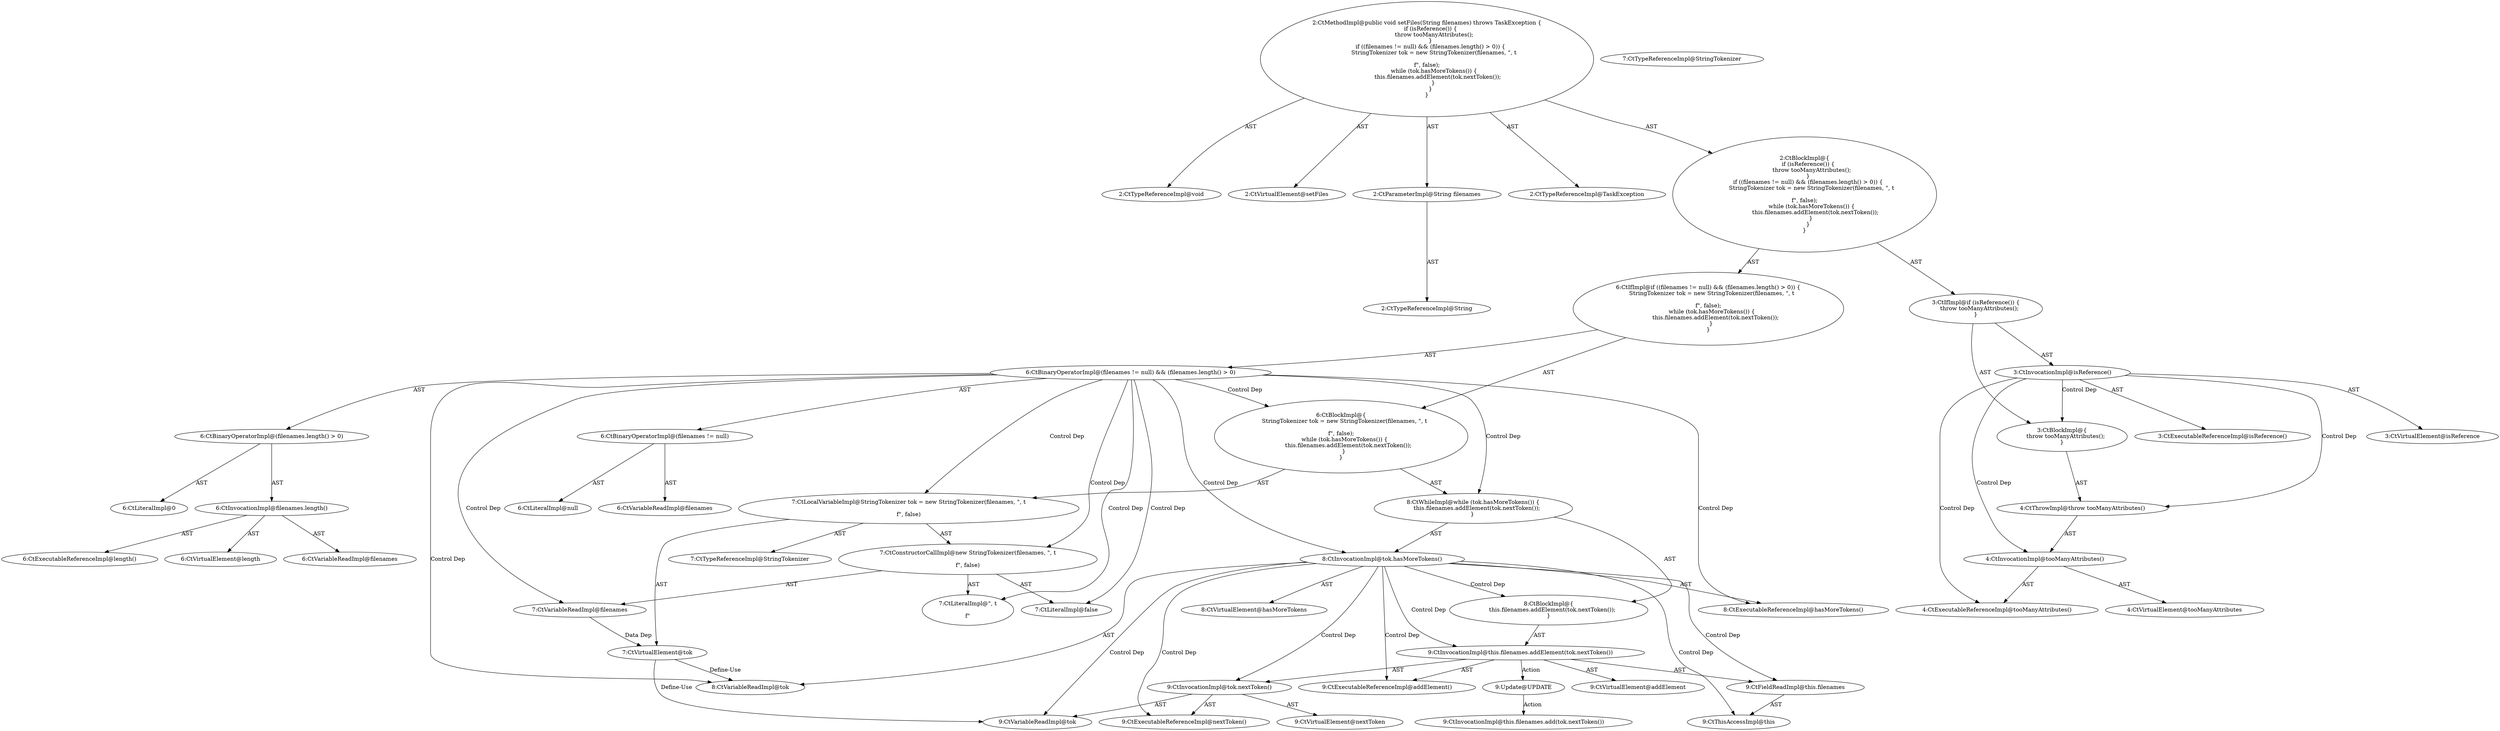 digraph "setFiles#?,String" {
0 [label="2:CtTypeReferenceImpl@void" shape=ellipse]
1 [label="2:CtVirtualElement@setFiles" shape=ellipse]
2 [label="2:CtParameterImpl@String filenames" shape=ellipse]
3 [label="2:CtTypeReferenceImpl@String" shape=ellipse]
4 [label="2:CtTypeReferenceImpl@TaskException" shape=ellipse]
5 [label="3:CtExecutableReferenceImpl@isReference()" shape=ellipse]
6 [label="3:CtVirtualElement@isReference" shape=ellipse]
7 [label="3:CtInvocationImpl@isReference()" shape=ellipse]
8 [label="4:CtExecutableReferenceImpl@tooManyAttributes()" shape=ellipse]
9 [label="4:CtVirtualElement@tooManyAttributes" shape=ellipse]
10 [label="4:CtInvocationImpl@tooManyAttributes()" shape=ellipse]
11 [label="4:CtThrowImpl@throw tooManyAttributes()" shape=ellipse]
12 [label="3:CtBlockImpl@\{
    throw tooManyAttributes();
\}" shape=ellipse]
13 [label="3:CtIfImpl@if (isReference()) \{
    throw tooManyAttributes();
\}" shape=ellipse]
14 [label="6:CtVariableReadImpl@filenames" shape=ellipse]
15 [label="6:CtLiteralImpl@null" shape=ellipse]
16 [label="6:CtBinaryOperatorImpl@(filenames != null)" shape=ellipse]
17 [label="6:CtExecutableReferenceImpl@length()" shape=ellipse]
18 [label="6:CtVirtualElement@length" shape=ellipse]
19 [label="6:CtVariableReadImpl@filenames" shape=ellipse]
20 [label="6:CtInvocationImpl@filenames.length()" shape=ellipse]
21 [label="6:CtLiteralImpl@0" shape=ellipse]
22 [label="6:CtBinaryOperatorImpl@(filenames.length() > 0)" shape=ellipse]
23 [label="6:CtBinaryOperatorImpl@(filenames != null) && (filenames.length() > 0)" shape=ellipse]
24 [label="7:CtTypeReferenceImpl@StringTokenizer" shape=ellipse]
25 [label="7:CtTypeReferenceImpl@StringTokenizer" shape=ellipse]
26 [label="7:CtVariableReadImpl@filenames" shape=ellipse]
27 [label="7:CtLiteralImpl@\", \t\n\r\f\"" shape=ellipse]
28 [label="7:CtLiteralImpl@false" shape=ellipse]
29 [label="7:CtConstructorCallImpl@new StringTokenizer(filenames, \", \t\n\r\f\", false)" shape=ellipse]
30 [label="7:CtVirtualElement@tok" shape=ellipse]
31 [label="7:CtLocalVariableImpl@StringTokenizer tok = new StringTokenizer(filenames, \", \t\n\r\f\", false)" shape=ellipse]
32 [label="8:CtExecutableReferenceImpl@hasMoreTokens()" shape=ellipse]
33 [label="8:CtVirtualElement@hasMoreTokens" shape=ellipse]
34 [label="8:CtVariableReadImpl@tok" shape=ellipse]
35 [label="8:CtInvocationImpl@tok.hasMoreTokens()" shape=ellipse]
36 [label="9:CtExecutableReferenceImpl@addElement()" shape=ellipse]
37 [label="9:CtVirtualElement@addElement" shape=ellipse]
38 [label="9:CtThisAccessImpl@this" shape=ellipse]
39 [label="9:CtFieldReadImpl@this.filenames" shape=ellipse]
40 [label="9:CtExecutableReferenceImpl@nextToken()" shape=ellipse]
41 [label="9:CtVirtualElement@nextToken" shape=ellipse]
42 [label="9:CtVariableReadImpl@tok" shape=ellipse]
43 [label="9:CtInvocationImpl@tok.nextToken()" shape=ellipse]
44 [label="9:CtInvocationImpl@this.filenames.addElement(tok.nextToken())" shape=ellipse]
45 [label="8:CtBlockImpl@\{
    this.filenames.addElement(tok.nextToken());
\}" shape=ellipse]
46 [label="8:CtWhileImpl@while (tok.hasMoreTokens()) \{
    this.filenames.addElement(tok.nextToken());
\} " shape=ellipse]
47 [label="6:CtBlockImpl@\{
    StringTokenizer tok = new StringTokenizer(filenames, \", \t\n\r\f\", false);
    while (tok.hasMoreTokens()) \{
        this.filenames.addElement(tok.nextToken());
    \} 
\}" shape=ellipse]
48 [label="6:CtIfImpl@if ((filenames != null) && (filenames.length() > 0)) \{
    StringTokenizer tok = new StringTokenizer(filenames, \", \t\n\r\f\", false);
    while (tok.hasMoreTokens()) \{
        this.filenames.addElement(tok.nextToken());
    \} 
\}" shape=ellipse]
49 [label="2:CtBlockImpl@\{
    if (isReference()) \{
        throw tooManyAttributes();
    \}
    if ((filenames != null) && (filenames.length() > 0)) \{
        StringTokenizer tok = new StringTokenizer(filenames, \", \t\n\r\f\", false);
        while (tok.hasMoreTokens()) \{
            this.filenames.addElement(tok.nextToken());
        \} 
    \}
\}" shape=ellipse]
50 [label="2:CtMethodImpl@public void setFiles(String filenames) throws TaskException \{
    if (isReference()) \{
        throw tooManyAttributes();
    \}
    if ((filenames != null) && (filenames.length() > 0)) \{
        StringTokenizer tok = new StringTokenizer(filenames, \", \t\n\r\f\", false);
        while (tok.hasMoreTokens()) \{
            this.filenames.addElement(tok.nextToken());
        \} 
    \}
\}" shape=ellipse]
51 [label="9:Update@UPDATE" shape=ellipse]
52 [label="9:CtInvocationImpl@this.filenames.add(tok.nextToken())" shape=ellipse]
2 -> 3 [label="AST"];
7 -> 6 [label="AST"];
7 -> 5 [label="AST"];
7 -> 12 [label="Control Dep"];
7 -> 11 [label="Control Dep"];
7 -> 10 [label="Control Dep"];
7 -> 8 [label="Control Dep"];
10 -> 9 [label="AST"];
10 -> 8 [label="AST"];
11 -> 10 [label="AST"];
12 -> 11 [label="AST"];
13 -> 7 [label="AST"];
13 -> 12 [label="AST"];
16 -> 14 [label="AST"];
16 -> 15 [label="AST"];
20 -> 18 [label="AST"];
20 -> 19 [label="AST"];
20 -> 17 [label="AST"];
22 -> 20 [label="AST"];
22 -> 21 [label="AST"];
23 -> 16 [label="AST"];
23 -> 22 [label="AST"];
23 -> 47 [label="Control Dep"];
23 -> 31 [label="Control Dep"];
23 -> 29 [label="Control Dep"];
23 -> 26 [label="Control Dep"];
23 -> 27 [label="Control Dep"];
23 -> 28 [label="Control Dep"];
23 -> 46 [label="Control Dep"];
23 -> 35 [label="Control Dep"];
23 -> 32 [label="Control Dep"];
23 -> 34 [label="Control Dep"];
26 -> 30 [label="Data Dep"];
29 -> 26 [label="AST"];
29 -> 27 [label="AST"];
29 -> 28 [label="AST"];
30 -> 34 [label="Define-Use"];
30 -> 42 [label="Define-Use"];
31 -> 30 [label="AST"];
31 -> 24 [label="AST"];
31 -> 29 [label="AST"];
35 -> 33 [label="AST"];
35 -> 34 [label="AST"];
35 -> 32 [label="AST"];
35 -> 45 [label="Control Dep"];
35 -> 44 [label="Control Dep"];
35 -> 36 [label="Control Dep"];
35 -> 39 [label="Control Dep"];
35 -> 38 [label="Control Dep"];
35 -> 43 [label="Control Dep"];
35 -> 40 [label="Control Dep"];
35 -> 42 [label="Control Dep"];
39 -> 38 [label="AST"];
43 -> 41 [label="AST"];
43 -> 42 [label="AST"];
43 -> 40 [label="AST"];
44 -> 37 [label="AST"];
44 -> 39 [label="AST"];
44 -> 36 [label="AST"];
44 -> 43 [label="AST"];
44 -> 51 [label="Action"];
45 -> 44 [label="AST"];
46 -> 35 [label="AST"];
46 -> 45 [label="AST"];
47 -> 31 [label="AST"];
47 -> 46 [label="AST"];
48 -> 23 [label="AST"];
48 -> 47 [label="AST"];
49 -> 13 [label="AST"];
49 -> 48 [label="AST"];
50 -> 1 [label="AST"];
50 -> 0 [label="AST"];
50 -> 2 [label="AST"];
50 -> 4 [label="AST"];
50 -> 49 [label="AST"];
51 -> 52 [label="Action"];
}